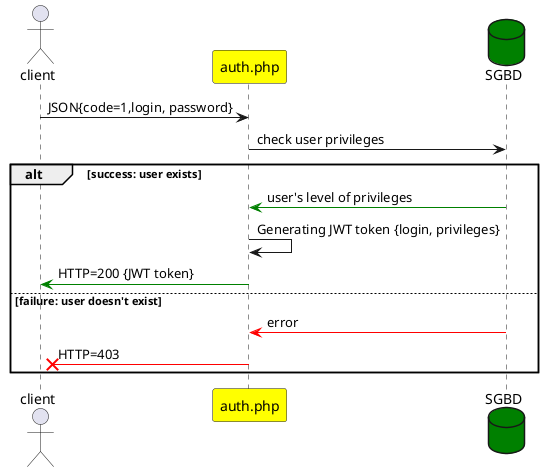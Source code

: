 @startuml
actor client as client
participant auth.php as auth #yellow
database SGBD as bdd #green

client -> auth: JSON{code=1,login, password}
auth -> bdd: check user privileges

alt success: user exists
bdd -[#green]> auth: user's level of privileges
auth -> auth: Generating JWT token {login, privileges}
auth -[#green]> client: HTTP=200 {JWT token}

else failure: user doesn't exist
bdd -[#red]> auth: error
auth -[#red]x client: HTTP=403
end

@enduml
